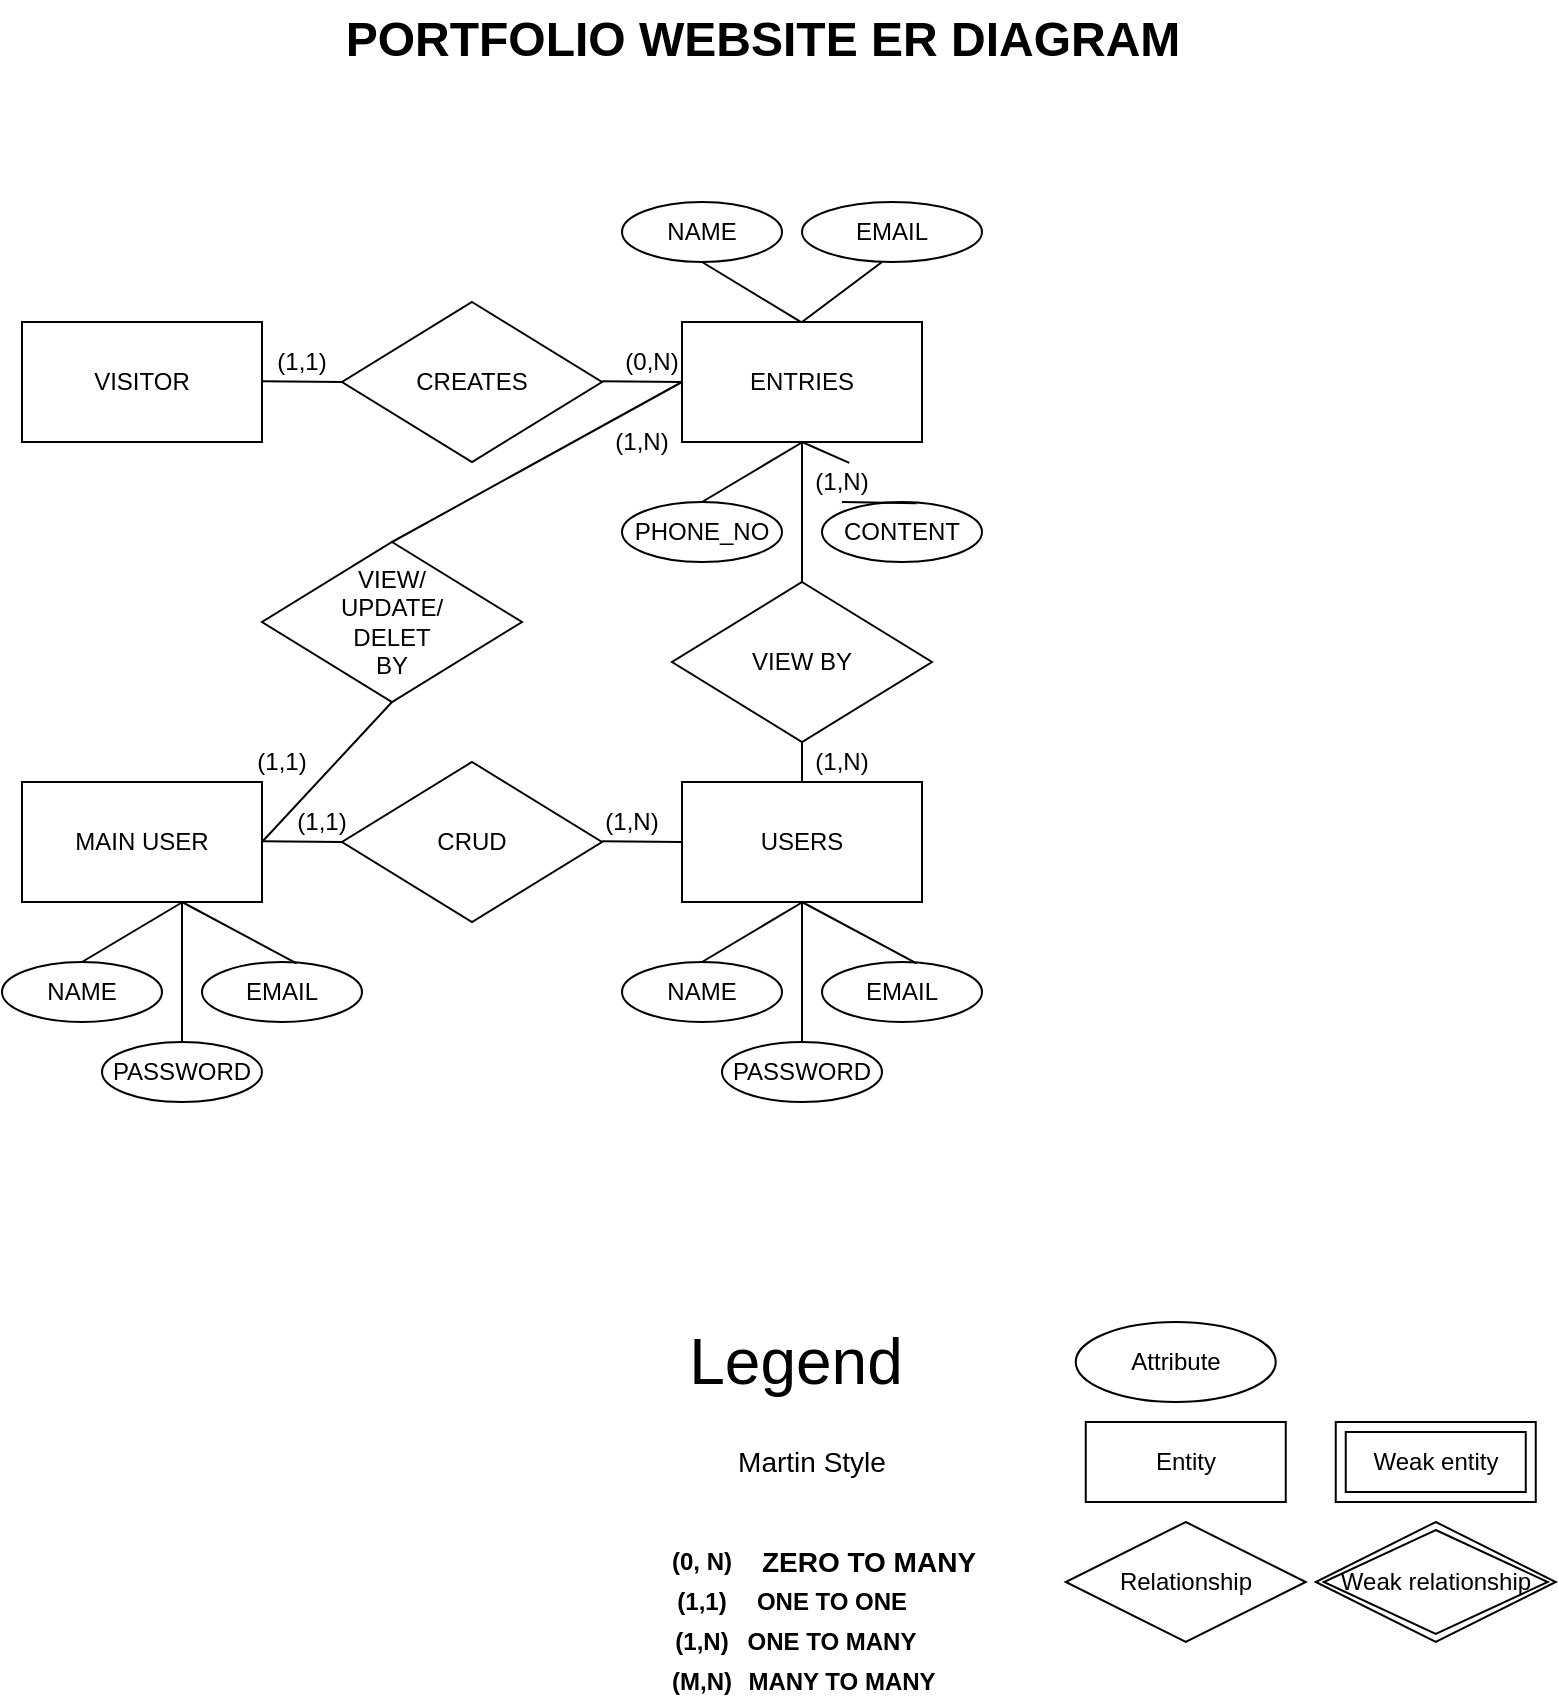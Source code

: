 <mxfile version="14.4.3" type="device"><diagram id="E9bjbOYZbZJECh2Sft1l" name="Page-1"><mxGraphModel dx="1936" dy="846" grid="1" gridSize="10" guides="1" tooltips="1" connect="1" arrows="1" fold="1" page="1" pageScale="1" pageWidth="850" pageHeight="1100" math="0" shadow="0"><root><mxCell id="0"/><mxCell id="1" parent="0"/><mxCell id="FQ22zy8_jKBgdNmN2pex-1" value="VISITOR" style="rounded=0;whiteSpace=wrap;html=1;" parent="1" vertex="1"><mxGeometry x="-790" y="200" width="120" height="60" as="geometry"/></mxCell><mxCell id="FQ22zy8_jKBgdNmN2pex-2" value="" style="rhombus;whiteSpace=wrap;html=1;" parent="1" vertex="1"><mxGeometry x="-630" y="190" width="130" height="80" as="geometry"/></mxCell><mxCell id="FQ22zy8_jKBgdNmN2pex-3" value="ENTRIES" style="rounded=0;whiteSpace=wrap;html=1;" parent="1" vertex="1"><mxGeometry x="-460" y="200" width="120" height="60" as="geometry"/></mxCell><mxCell id="FQ22zy8_jKBgdNmN2pex-4" value="" style="endArrow=none;html=1;entryX=0;entryY=0.5;entryDx=0;entryDy=0;" parent="1" target="FQ22zy8_jKBgdNmN2pex-2" edge="1"><mxGeometry width="50" height="50" relative="1" as="geometry"><mxPoint x="-670.0" y="229.66" as="sourcePoint"/><mxPoint x="-600" y="229.66" as="targetPoint"/></mxGeometry></mxCell><mxCell id="FQ22zy8_jKBgdNmN2pex-5" value="" style="endArrow=none;html=1;entryX=0;entryY=0.5;entryDx=0;entryDy=0;" parent="1" edge="1"><mxGeometry width="50" height="50" relative="1" as="geometry"><mxPoint x="-500.0" y="229.66" as="sourcePoint"/><mxPoint x="-460.0" y="230" as="targetPoint"/></mxGeometry></mxCell><mxCell id="FQ22zy8_jKBgdNmN2pex-6" value="CREATES" style="text;html=1;strokeColor=none;fillColor=none;align=center;verticalAlign=middle;whiteSpace=wrap;rounded=0;" parent="1" vertex="1"><mxGeometry x="-585" y="220" width="40" height="20" as="geometry"/></mxCell><mxCell id="FQ22zy8_jKBgdNmN2pex-7" value="NAME" style="ellipse;whiteSpace=wrap;html=1;" parent="1" vertex="1"><mxGeometry x="-490" y="140" width="80" height="30" as="geometry"/></mxCell><mxCell id="FQ22zy8_jKBgdNmN2pex-8" value="EMAIL" style="ellipse;whiteSpace=wrap;html=1;" parent="1" vertex="1"><mxGeometry x="-400" y="140" width="90" height="30" as="geometry"/></mxCell><mxCell id="FQ22zy8_jKBgdNmN2pex-9" value="PHONE_NO" style="ellipse;whiteSpace=wrap;html=1;" parent="1" vertex="1"><mxGeometry x="-490" y="290" width="80" height="30" as="geometry"/></mxCell><mxCell id="FQ22zy8_jKBgdNmN2pex-10" value="" style="endArrow=none;html=1;" parent="1" edge="1"><mxGeometry width="50" height="50" relative="1" as="geometry"><mxPoint x="-400" y="200" as="sourcePoint"/><mxPoint x="-360" y="170" as="targetPoint"/></mxGeometry></mxCell><mxCell id="FQ22zy8_jKBgdNmN2pex-11" value="" style="endArrow=none;html=1;exitX=0.578;exitY=-0.001;exitDx=0;exitDy=0;exitPerimeter=0;" parent="1" edge="1"><mxGeometry width="50" height="50" relative="1" as="geometry"><mxPoint x="-400.64" y="199.94" as="sourcePoint"/><mxPoint x="-450" y="170" as="targetPoint"/></mxGeometry></mxCell><mxCell id="FQ22zy8_jKBgdNmN2pex-12" value="" style="endArrow=none;html=1;entryX=0.503;entryY=1.08;entryDx=0;entryDy=0;entryPerimeter=0;exitX=0.5;exitY=0;exitDx=0;exitDy=0;" parent="1" source="FQ22zy8_jKBgdNmN2pex-9" edge="1"><mxGeometry width="50" height="50" relative="1" as="geometry"><mxPoint x="-440" y="285" as="sourcePoint"/><mxPoint x="-399.64" y="260" as="targetPoint"/></mxGeometry></mxCell><mxCell id="FQ22zy8_jKBgdNmN2pex-13" value="CONTENT" style="ellipse;whiteSpace=wrap;html=1;" parent="1" vertex="1"><mxGeometry x="-390" y="290" width="80" height="30" as="geometry"/></mxCell><mxCell id="FQ22zy8_jKBgdNmN2pex-14" value="" style="endArrow=none;html=1;entryX=0.5;entryY=1;entryDx=0;entryDy=0;exitX=0.591;exitY=0.022;exitDx=0;exitDy=0;exitPerimeter=0;" parent="1" source="FQ22zy8_jKBgdNmN2pex-44" target="FQ22zy8_jKBgdNmN2pex-3" edge="1"><mxGeometry width="50" height="50" relative="1" as="geometry"><mxPoint x="-345" y="287" as="sourcePoint"/><mxPoint x="-389.64" y="270" as="targetPoint"/><Array as="points"/></mxGeometry></mxCell><mxCell id="FQ22zy8_jKBgdNmN2pex-15" value="MAIN USER" style="rounded=0;whiteSpace=wrap;html=1;" parent="1" vertex="1"><mxGeometry x="-790" y="430" width="120" height="60" as="geometry"/></mxCell><mxCell id="FQ22zy8_jKBgdNmN2pex-16" value="" style="rhombus;whiteSpace=wrap;html=1;" parent="1" vertex="1"><mxGeometry x="-630" y="420" width="130" height="80" as="geometry"/></mxCell><mxCell id="FQ22zy8_jKBgdNmN2pex-17" value="USERS" style="rounded=0;whiteSpace=wrap;html=1;" parent="1" vertex="1"><mxGeometry x="-460" y="430" width="120" height="60" as="geometry"/></mxCell><mxCell id="FQ22zy8_jKBgdNmN2pex-18" value="" style="endArrow=none;html=1;entryX=0;entryY=0.5;entryDx=0;entryDy=0;" parent="1" target="FQ22zy8_jKBgdNmN2pex-16" edge="1"><mxGeometry width="50" height="50" relative="1" as="geometry"><mxPoint x="-670.0" y="459.66" as="sourcePoint"/><mxPoint x="-600" y="459.66" as="targetPoint"/></mxGeometry></mxCell><mxCell id="FQ22zy8_jKBgdNmN2pex-19" value="" style="endArrow=none;html=1;entryX=0;entryY=0.5;entryDx=0;entryDy=0;" parent="1" edge="1"><mxGeometry width="50" height="50" relative="1" as="geometry"><mxPoint x="-500.0" y="459.66" as="sourcePoint"/><mxPoint x="-460.0" y="460" as="targetPoint"/></mxGeometry></mxCell><mxCell id="FQ22zy8_jKBgdNmN2pex-20" value="CRUD" style="text;html=1;strokeColor=none;fillColor=none;align=center;verticalAlign=middle;whiteSpace=wrap;rounded=0;" parent="1" vertex="1"><mxGeometry x="-585" y="450" width="40" height="20" as="geometry"/></mxCell><mxCell id="FQ22zy8_jKBgdNmN2pex-21" value="NAME" style="ellipse;whiteSpace=wrap;html=1;" parent="1" vertex="1"><mxGeometry x="-490" y="520" width="80" height="30" as="geometry"/></mxCell><mxCell id="FQ22zy8_jKBgdNmN2pex-22" value="" style="endArrow=none;html=1;entryX=0.503;entryY=1.08;entryDx=0;entryDy=0;entryPerimeter=0;exitX=0.5;exitY=0;exitDx=0;exitDy=0;" parent="1" source="FQ22zy8_jKBgdNmN2pex-21" edge="1"><mxGeometry width="50" height="50" relative="1" as="geometry"><mxPoint x="-440" y="515" as="sourcePoint"/><mxPoint x="-399.64" y="490" as="targetPoint"/></mxGeometry></mxCell><mxCell id="FQ22zy8_jKBgdNmN2pex-23" value="EMAIL" style="ellipse;whiteSpace=wrap;html=1;" parent="1" vertex="1"><mxGeometry x="-390" y="520" width="80" height="30" as="geometry"/></mxCell><mxCell id="FQ22zy8_jKBgdNmN2pex-24" value="" style="endArrow=none;html=1;entryX=0.5;entryY=1;entryDx=0;entryDy=0;exitX=0.591;exitY=0.022;exitDx=0;exitDy=0;exitPerimeter=0;" parent="1" source="FQ22zy8_jKBgdNmN2pex-23" target="FQ22zy8_jKBgdNmN2pex-17" edge="1"><mxGeometry width="50" height="50" relative="1" as="geometry"><mxPoint x="-345" y="517" as="sourcePoint"/><mxPoint x="-389.64" y="500" as="targetPoint"/><Array as="points"/></mxGeometry></mxCell><mxCell id="FQ22zy8_jKBgdNmN2pex-25" value="PASSWORD" style="ellipse;whiteSpace=wrap;html=1;" parent="1" vertex="1"><mxGeometry x="-440" y="560" width="80" height="30" as="geometry"/></mxCell><mxCell id="FQ22zy8_jKBgdNmN2pex-26" value="" style="endArrow=none;html=1;" parent="1" edge="1"><mxGeometry width="50" height="50" relative="1" as="geometry"><mxPoint x="-400" y="560" as="sourcePoint"/><mxPoint x="-400" y="490" as="targetPoint"/></mxGeometry></mxCell><mxCell id="FQ22zy8_jKBgdNmN2pex-27" value="VIEW BY" style="rhombus;whiteSpace=wrap;html=1;" parent="1" vertex="1"><mxGeometry x="-465" y="330" width="130" height="80" as="geometry"/></mxCell><mxCell id="FQ22zy8_jKBgdNmN2pex-28" value="" style="endArrow=none;html=1;" parent="1" edge="1"><mxGeometry width="50" height="50" relative="1" as="geometry"><mxPoint x="-400" y="330" as="sourcePoint"/><mxPoint x="-400" y="260" as="targetPoint"/></mxGeometry></mxCell><mxCell id="FQ22zy8_jKBgdNmN2pex-29" value="" style="endArrow=none;html=1;" parent="1" edge="1"><mxGeometry width="50" height="50" relative="1" as="geometry"><mxPoint x="-400" y="430" as="sourcePoint"/><mxPoint x="-400" y="410" as="targetPoint"/></mxGeometry></mxCell><mxCell id="FQ22zy8_jKBgdNmN2pex-30" value="NAME" style="ellipse;whiteSpace=wrap;html=1;" parent="1" vertex="1"><mxGeometry x="-800" y="520" width="80" height="30" as="geometry"/></mxCell><mxCell id="FQ22zy8_jKBgdNmN2pex-31" value="" style="endArrow=none;html=1;entryX=0.503;entryY=1.08;entryDx=0;entryDy=0;entryPerimeter=0;exitX=0.5;exitY=0;exitDx=0;exitDy=0;" parent="1" source="FQ22zy8_jKBgdNmN2pex-30" edge="1"><mxGeometry width="50" height="50" relative="1" as="geometry"><mxPoint x="-750" y="515" as="sourcePoint"/><mxPoint x="-709.64" y="490" as="targetPoint"/></mxGeometry></mxCell><mxCell id="FQ22zy8_jKBgdNmN2pex-32" value="EMAIL" style="ellipse;whiteSpace=wrap;html=1;" parent="1" vertex="1"><mxGeometry x="-700" y="520" width="80" height="30" as="geometry"/></mxCell><mxCell id="FQ22zy8_jKBgdNmN2pex-33" value="" style="endArrow=none;html=1;entryX=0.5;entryY=1;entryDx=0;entryDy=0;exitX=0.591;exitY=0.022;exitDx=0;exitDy=0;exitPerimeter=0;" parent="1" source="FQ22zy8_jKBgdNmN2pex-32" edge="1"><mxGeometry width="50" height="50" relative="1" as="geometry"><mxPoint x="-655" y="517" as="sourcePoint"/><mxPoint x="-710.0" y="490" as="targetPoint"/><Array as="points"/></mxGeometry></mxCell><mxCell id="FQ22zy8_jKBgdNmN2pex-34" value="PASSWORD" style="ellipse;whiteSpace=wrap;html=1;" parent="1" vertex="1"><mxGeometry x="-750" y="560" width="80" height="30" as="geometry"/></mxCell><mxCell id="FQ22zy8_jKBgdNmN2pex-35" value="" style="endArrow=none;html=1;" parent="1" edge="1"><mxGeometry width="50" height="50" relative="1" as="geometry"><mxPoint x="-710.0" y="560" as="sourcePoint"/><mxPoint x="-710.0" y="490" as="targetPoint"/></mxGeometry></mxCell><mxCell id="FQ22zy8_jKBgdNmN2pex-36" value="" style="rhombus;whiteSpace=wrap;html=1;" parent="1" vertex="1"><mxGeometry x="-670" y="310" width="130" height="80" as="geometry"/></mxCell><mxCell id="FQ22zy8_jKBgdNmN2pex-37" value="" style="endArrow=none;html=1;entryX=0.5;entryY=1;entryDx=0;entryDy=0;exitX=1;exitY=0.5;exitDx=0;exitDy=0;" parent="1" source="FQ22zy8_jKBgdNmN2pex-15" target="FQ22zy8_jKBgdNmN2pex-36" edge="1"><mxGeometry width="50" height="50" relative="1" as="geometry"><mxPoint x="-660.0" y="469.66" as="sourcePoint"/><mxPoint x="-590" y="469.66" as="targetPoint"/></mxGeometry></mxCell><mxCell id="FQ22zy8_jKBgdNmN2pex-38" value="" style="endArrow=none;html=1;entryX=0;entryY=0.5;entryDx=0;entryDy=0;exitX=0.5;exitY=0;exitDx=0;exitDy=0;" parent="1" source="FQ22zy8_jKBgdNmN2pex-36" target="FQ22zy8_jKBgdNmN2pex-3" edge="1"><mxGeometry width="50" height="50" relative="1" as="geometry"><mxPoint x="-540.0" y="349.66" as="sourcePoint"/><mxPoint x="-500.0" y="350" as="targetPoint"/></mxGeometry></mxCell><mxCell id="FQ22zy8_jKBgdNmN2pex-39" value="VIEW/&lt;br&gt;UPDATE/&lt;br&gt;DELET BY" style="text;html=1;strokeColor=none;fillColor=none;align=center;verticalAlign=middle;whiteSpace=wrap;rounded=0;" parent="1" vertex="1"><mxGeometry x="-625" y="340" width="40" height="20" as="geometry"/></mxCell><mxCell id="FQ22zy8_jKBgdNmN2pex-40" value="(1,1)" style="text;html=1;strokeColor=none;fillColor=none;align=center;verticalAlign=middle;whiteSpace=wrap;rounded=0;" parent="1" vertex="1"><mxGeometry x="-670" y="210" width="40" height="20" as="geometry"/></mxCell><mxCell id="FQ22zy8_jKBgdNmN2pex-41" value="(0,N)" style="text;html=1;strokeColor=none;fillColor=none;align=center;verticalAlign=middle;whiteSpace=wrap;rounded=0;" parent="1" vertex="1"><mxGeometry x="-495" y="210" width="40" height="20" as="geometry"/></mxCell><mxCell id="FQ22zy8_jKBgdNmN2pex-42" value="(1,1)" style="text;html=1;strokeColor=none;fillColor=none;align=center;verticalAlign=middle;whiteSpace=wrap;rounded=0;" parent="1" vertex="1"><mxGeometry x="-660" y="440" width="40" height="20" as="geometry"/></mxCell><mxCell id="FQ22zy8_jKBgdNmN2pex-43" value="(1,N)" style="text;html=1;strokeColor=none;fillColor=none;align=center;verticalAlign=middle;whiteSpace=wrap;rounded=0;" parent="1" vertex="1"><mxGeometry x="-500" y="250" width="40" height="20" as="geometry"/></mxCell><mxCell id="FQ22zy8_jKBgdNmN2pex-44" value="(1,N)" style="text;html=1;strokeColor=none;fillColor=none;align=center;verticalAlign=middle;whiteSpace=wrap;rounded=0;" parent="1" vertex="1"><mxGeometry x="-400" y="270" width="40" height="20" as="geometry"/></mxCell><mxCell id="FQ22zy8_jKBgdNmN2pex-45" value="" style="endArrow=none;html=1;entryX=0.5;entryY=1;entryDx=0;entryDy=0;exitX=0.591;exitY=0.022;exitDx=0;exitDy=0;exitPerimeter=0;" parent="1" source="FQ22zy8_jKBgdNmN2pex-13" target="FQ22zy8_jKBgdNmN2pex-44" edge="1"><mxGeometry width="50" height="50" relative="1" as="geometry"><mxPoint x="-342.72" y="290.66" as="sourcePoint"/><mxPoint x="-400" y="260" as="targetPoint"/><Array as="points"/></mxGeometry></mxCell><mxCell id="FQ22zy8_jKBgdNmN2pex-46" value="(1,N)" style="text;html=1;strokeColor=none;fillColor=none;align=center;verticalAlign=middle;whiteSpace=wrap;rounded=0;" parent="1" vertex="1"><mxGeometry x="-400" y="410" width="40" height="20" as="geometry"/></mxCell><mxCell id="FQ22zy8_jKBgdNmN2pex-47" value="(1,1)" style="text;html=1;strokeColor=none;fillColor=none;align=center;verticalAlign=middle;whiteSpace=wrap;rounded=0;" parent="1" vertex="1"><mxGeometry x="-680" y="410" width="40" height="20" as="geometry"/></mxCell><mxCell id="FQ22zy8_jKBgdNmN2pex-48" value="(1,N)" style="text;html=1;strokeColor=none;fillColor=none;align=center;verticalAlign=middle;whiteSpace=wrap;rounded=0;" parent="1" vertex="1"><mxGeometry x="-505" y="440" width="40" height="20" as="geometry"/></mxCell><mxCell id="IjYLfoRTh2BVRyiSD4w1-1" value="(1,1)" style="text;html=1;strokeColor=none;fillColor=none;align=center;verticalAlign=middle;whiteSpace=wrap;rounded=0;fontStyle=1" parent="1" vertex="1"><mxGeometry x="-470" y="830" width="40" height="20" as="geometry"/></mxCell><mxCell id="IjYLfoRTh2BVRyiSD4w1-2" value="ONE TO ONE" style="text;html=1;strokeColor=none;fillColor=none;align=center;verticalAlign=middle;whiteSpace=wrap;rounded=0;fontStyle=1" parent="1" vertex="1"><mxGeometry x="-430" y="830" width="90" height="20" as="geometry"/></mxCell><mxCell id="IjYLfoRTh2BVRyiSD4w1-3" value="(1,N)" style="text;html=1;strokeColor=none;fillColor=none;align=center;verticalAlign=middle;whiteSpace=wrap;rounded=0;fontStyle=1" parent="1" vertex="1"><mxGeometry x="-470" y="850" width="40" height="20" as="geometry"/></mxCell><mxCell id="IjYLfoRTh2BVRyiSD4w1-4" value="ONE TO MANY" style="text;html=1;strokeColor=none;fillColor=none;align=center;verticalAlign=middle;whiteSpace=wrap;rounded=0;fontStyle=1" parent="1" vertex="1"><mxGeometry x="-430" y="850" width="90" height="20" as="geometry"/></mxCell><mxCell id="IjYLfoRTh2BVRyiSD4w1-5" value="(M,N)" style="text;html=1;strokeColor=none;fillColor=none;align=center;verticalAlign=middle;whiteSpace=wrap;rounded=0;fontStyle=1" parent="1" vertex="1"><mxGeometry x="-470" y="870" width="40" height="20" as="geometry"/></mxCell><mxCell id="IjYLfoRTh2BVRyiSD4w1-6" value="MANY TO MANY" style="text;html=1;strokeColor=none;fillColor=none;align=center;verticalAlign=middle;whiteSpace=wrap;rounded=0;fontStyle=1" parent="1" vertex="1"><mxGeometry x="-430" y="870" width="100" height="20" as="geometry"/></mxCell><mxCell id="IjYLfoRTh2BVRyiSD4w1-8" value="PORTFOLIO WEBSITE ER DIAGRAM" style="text;strokeColor=none;fillColor=none;html=1;fontSize=24;fontStyle=1;verticalAlign=middle;align=center;" parent="1" vertex="1"><mxGeometry x="-470" y="39" width="100" height="40" as="geometry"/></mxCell><mxCell id="IjYLfoRTh2BVRyiSD4w1-9" value="Legend" style="text;html=1;strokeColor=none;fillColor=none;align=center;verticalAlign=middle;whiteSpace=wrap;rounded=0;fontSize=32;" parent="1" vertex="1"><mxGeometry x="-423.13" y="710" width="40" height="20" as="geometry"/></mxCell><mxCell id="IjYLfoRTh2BVRyiSD4w1-10" value="Attribute" style="ellipse;whiteSpace=wrap;html=1;align=center;fontSize=12;" parent="1" vertex="1"><mxGeometry x="-263.13" y="700" width="100" height="40" as="geometry"/></mxCell><mxCell id="IjYLfoRTh2BVRyiSD4w1-11" value="Entity" style="whiteSpace=wrap;html=1;align=center;fontSize=12;" parent="1" vertex="1"><mxGeometry x="-258.13" y="750" width="100" height="40" as="geometry"/></mxCell><mxCell id="IjYLfoRTh2BVRyiSD4w1-12" value="Relationship" style="shape=rhombus;perimeter=rhombusPerimeter;whiteSpace=wrap;html=1;align=center;fontSize=12;" parent="1" vertex="1"><mxGeometry x="-268.13" y="800" width="120" height="60" as="geometry"/></mxCell><mxCell id="IjYLfoRTh2BVRyiSD4w1-13" value="Weak entity" style="shape=ext;margin=3;double=1;whiteSpace=wrap;html=1;align=center;fontSize=12;" parent="1" vertex="1"><mxGeometry x="-133.13" y="750" width="100" height="40" as="geometry"/></mxCell><mxCell id="IjYLfoRTh2BVRyiSD4w1-14" value="Weak relationship" style="shape=rhombus;double=1;perimeter=rhombusPerimeter;whiteSpace=wrap;html=1;align=center;fontSize=12;" parent="1" vertex="1"><mxGeometry x="-143.13" y="800" width="120" height="60" as="geometry"/></mxCell><mxCell id="IjYLfoRTh2BVRyiSD4w1-15" value="Martin Style" style="text;html=1;strokeColor=none;fillColor=none;align=center;verticalAlign=middle;whiteSpace=wrap;rounded=0;fontSize=14;" parent="1" vertex="1"><mxGeometry x="-460" y="760" width="130" height="20" as="geometry"/></mxCell><mxCell id="IjYLfoRTh2BVRyiSD4w1-17" value="(0, N)" style="text;html=1;strokeColor=none;fillColor=none;align=center;verticalAlign=middle;whiteSpace=wrap;rounded=0;fontStyle=1" parent="1" vertex="1"><mxGeometry x="-470" y="810" width="40" height="20" as="geometry"/></mxCell><mxCell id="IjYLfoRTh2BVRyiSD4w1-19" value="ZERO TO MANY" style="text;html=1;strokeColor=none;fillColor=none;align=center;verticalAlign=middle;whiteSpace=wrap;rounded=0;fontSize=14;fontStyle=1" parent="1" vertex="1"><mxGeometry x="-423.13" y="810" width="113.13" height="20" as="geometry"/></mxCell></root></mxGraphModel></diagram></mxfile>
